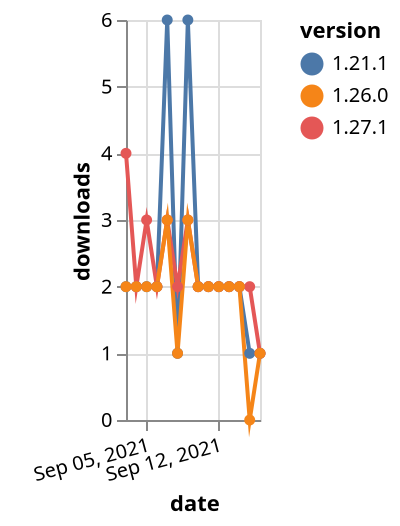 {"$schema": "https://vega.github.io/schema/vega-lite/v5.json", "description": "A simple bar chart with embedded data.", "data": {"values": [{"date": "2021-09-03", "total": 4695, "delta": 2, "version": "1.21.1"}, {"date": "2021-09-04", "total": 4697, "delta": 2, "version": "1.21.1"}, {"date": "2021-09-05", "total": 4699, "delta": 2, "version": "1.21.1"}, {"date": "2021-09-06", "total": 4701, "delta": 2, "version": "1.21.1"}, {"date": "2021-09-07", "total": 4707, "delta": 6, "version": "1.21.1"}, {"date": "2021-09-08", "total": 4708, "delta": 1, "version": "1.21.1"}, {"date": "2021-09-09", "total": 4714, "delta": 6, "version": "1.21.1"}, {"date": "2021-09-10", "total": 4716, "delta": 2, "version": "1.21.1"}, {"date": "2021-09-11", "total": 4718, "delta": 2, "version": "1.21.1"}, {"date": "2021-09-12", "total": 4720, "delta": 2, "version": "1.21.1"}, {"date": "2021-09-13", "total": 4722, "delta": 2, "version": "1.21.1"}, {"date": "2021-09-14", "total": 4724, "delta": 2, "version": "1.21.1"}, {"date": "2021-09-15", "total": 4725, "delta": 1, "version": "1.21.1"}, {"date": "2021-09-16", "total": 4726, "delta": 1, "version": "1.21.1"}, {"date": "2021-09-03", "total": 2644, "delta": 4, "version": "1.27.1"}, {"date": "2021-09-04", "total": 2646, "delta": 2, "version": "1.27.1"}, {"date": "2021-09-05", "total": 2649, "delta": 3, "version": "1.27.1"}, {"date": "2021-09-06", "total": 2651, "delta": 2, "version": "1.27.1"}, {"date": "2021-09-07", "total": 2654, "delta": 3, "version": "1.27.1"}, {"date": "2021-09-08", "total": 2656, "delta": 2, "version": "1.27.1"}, {"date": "2021-09-09", "total": 2659, "delta": 3, "version": "1.27.1"}, {"date": "2021-09-10", "total": 2661, "delta": 2, "version": "1.27.1"}, {"date": "2021-09-11", "total": 2663, "delta": 2, "version": "1.27.1"}, {"date": "2021-09-12", "total": 2665, "delta": 2, "version": "1.27.1"}, {"date": "2021-09-13", "total": 2667, "delta": 2, "version": "1.27.1"}, {"date": "2021-09-14", "total": 2669, "delta": 2, "version": "1.27.1"}, {"date": "2021-09-15", "total": 2671, "delta": 2, "version": "1.27.1"}, {"date": "2021-09-16", "total": 2672, "delta": 1, "version": "1.27.1"}, {"date": "2021-09-03", "total": 2539, "delta": 2, "version": "1.26.0"}, {"date": "2021-09-04", "total": 2541, "delta": 2, "version": "1.26.0"}, {"date": "2021-09-05", "total": 2543, "delta": 2, "version": "1.26.0"}, {"date": "2021-09-06", "total": 2545, "delta": 2, "version": "1.26.0"}, {"date": "2021-09-07", "total": 2548, "delta": 3, "version": "1.26.0"}, {"date": "2021-09-08", "total": 2549, "delta": 1, "version": "1.26.0"}, {"date": "2021-09-09", "total": 2552, "delta": 3, "version": "1.26.0"}, {"date": "2021-09-10", "total": 2554, "delta": 2, "version": "1.26.0"}, {"date": "2021-09-11", "total": 2556, "delta": 2, "version": "1.26.0"}, {"date": "2021-09-12", "total": 2558, "delta": 2, "version": "1.26.0"}, {"date": "2021-09-13", "total": 2560, "delta": 2, "version": "1.26.0"}, {"date": "2021-09-14", "total": 2562, "delta": 2, "version": "1.26.0"}, {"date": "2021-09-15", "total": 2562, "delta": 0, "version": "1.26.0"}, {"date": "2021-09-16", "total": 2563, "delta": 1, "version": "1.26.0"}]}, "width": "container", "mark": {"type": "line", "point": {"filled": true}}, "encoding": {"x": {"field": "date", "type": "temporal", "timeUnit": "yearmonthdate", "title": "date", "axis": {"labelAngle": -15}}, "y": {"field": "delta", "type": "quantitative", "title": "downloads"}, "color": {"field": "version", "type": "nominal"}, "tooltip": {"field": "delta"}}}